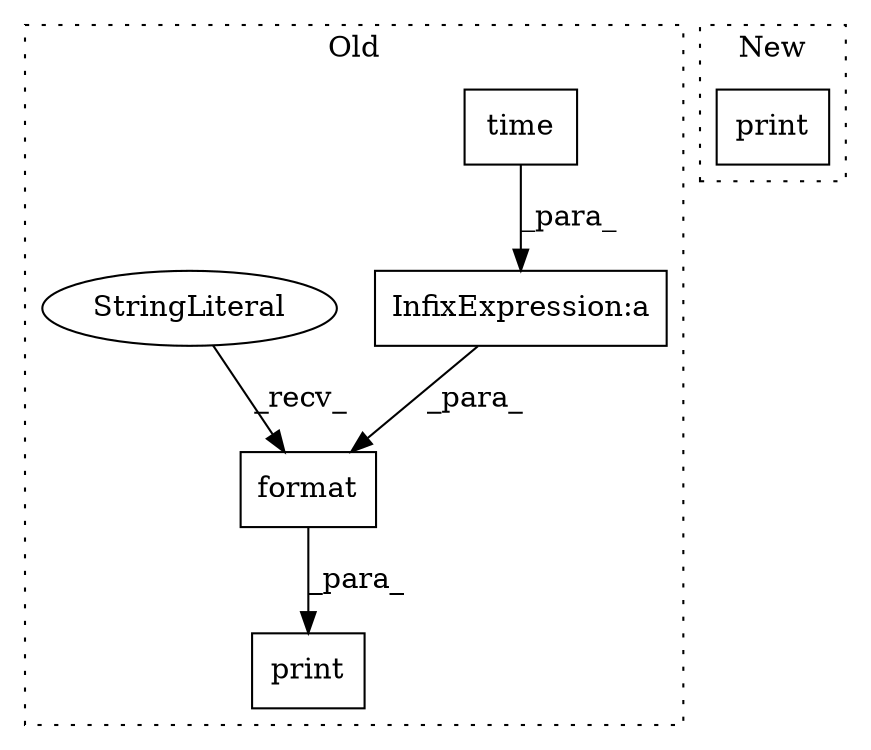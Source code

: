 digraph G {
subgraph cluster0 {
1 [label="time" a="32" s="7177" l="6" shape="box"];
3 [label="InfixExpression:a" a="27" s="7183" l="3" shape="box"];
4 [label="print" a="32" s="7099,7192" l="6,1" shape="box"];
5 [label="format" a="32" s="7165,7191" l="7,1" shape="box"];
6 [label="StringLiteral" a="45" s="7105" l="59" shape="ellipse"];
label = "Old";
style="dotted";
}
subgraph cluster1 {
2 [label="print" a="32" s="6833,6841" l="6,1" shape="box"];
label = "New";
style="dotted";
}
1 -> 3 [label="_para_"];
3 -> 5 [label="_para_"];
5 -> 4 [label="_para_"];
6 -> 5 [label="_recv_"];
}
